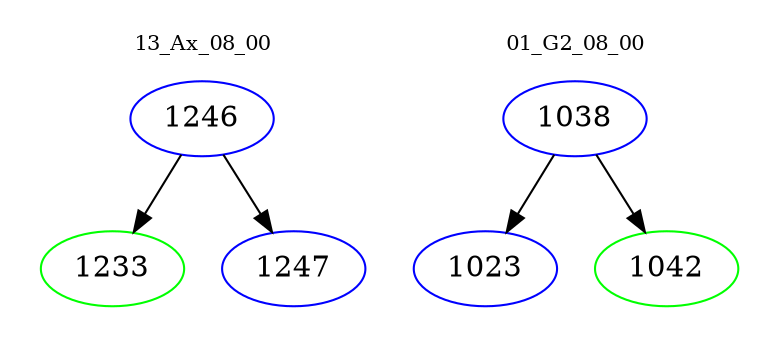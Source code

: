 digraph{
subgraph cluster_0 {
color = white
label = "13_Ax_08_00";
fontsize=10;
T0_1246 [label="1246", color="blue"]
T0_1246 -> T0_1233 [color="black"]
T0_1233 [label="1233", color="green"]
T0_1246 -> T0_1247 [color="black"]
T0_1247 [label="1247", color="blue"]
}
subgraph cluster_1 {
color = white
label = "01_G2_08_00";
fontsize=10;
T1_1038 [label="1038", color="blue"]
T1_1038 -> T1_1023 [color="black"]
T1_1023 [label="1023", color="blue"]
T1_1038 -> T1_1042 [color="black"]
T1_1042 [label="1042", color="green"]
}
}
